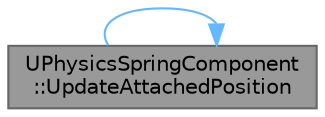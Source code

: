 digraph "UPhysicsSpringComponent::UpdateAttachedPosition"
{
 // INTERACTIVE_SVG=YES
 // LATEX_PDF_SIZE
  bgcolor="transparent";
  edge [fontname=Helvetica,fontsize=10,labelfontname=Helvetica,labelfontsize=10];
  node [fontname=Helvetica,fontsize=10,shape=box,height=0.2,width=0.4];
  rankdir="RL";
  Node1 [id="Node000001",label="UPhysicsSpringComponent\l::UpdateAttachedPosition",height=0.2,width=0.4,color="gray40", fillcolor="grey60", style="filled", fontcolor="black",tooltip="We want to automatically set relative position of attached children."];
  Node1 -> Node1 [id="edge1_Node000001_Node000001",dir="back",color="steelblue1",style="solid",tooltip=" "];
}
